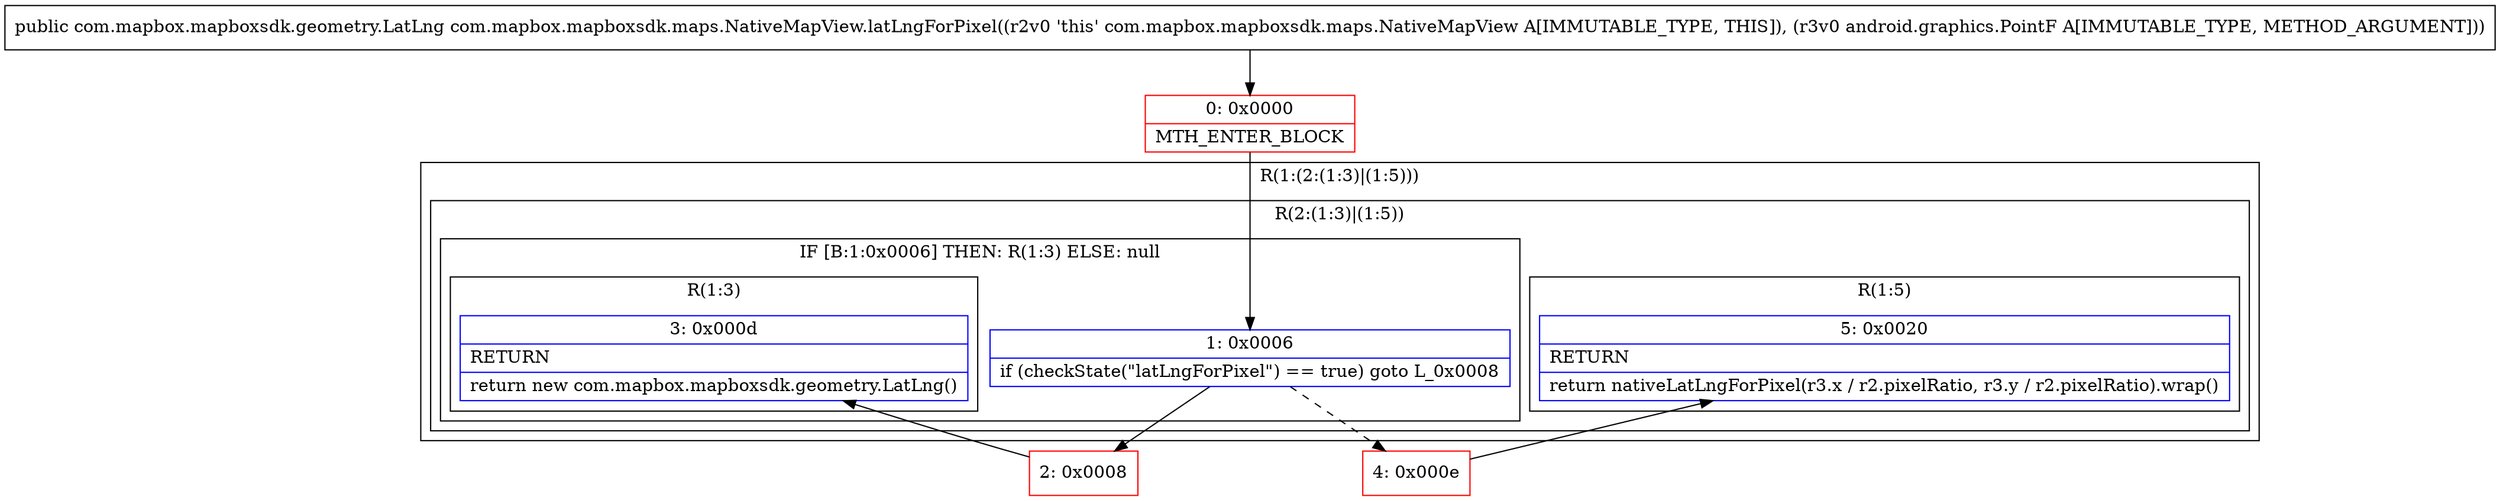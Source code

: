 digraph "CFG forcom.mapbox.mapboxsdk.maps.NativeMapView.latLngForPixel(Landroid\/graphics\/PointF;)Lcom\/mapbox\/mapboxsdk\/geometry\/LatLng;" {
subgraph cluster_Region_1769458987 {
label = "R(1:(2:(1:3)|(1:5)))";
node [shape=record,color=blue];
subgraph cluster_Region_1743594354 {
label = "R(2:(1:3)|(1:5))";
node [shape=record,color=blue];
subgraph cluster_IfRegion_1385371665 {
label = "IF [B:1:0x0006] THEN: R(1:3) ELSE: null";
node [shape=record,color=blue];
Node_1 [shape=record,label="{1\:\ 0x0006|if (checkState(\"latLngForPixel\") == true) goto L_0x0008\l}"];
subgraph cluster_Region_422388814 {
label = "R(1:3)";
node [shape=record,color=blue];
Node_3 [shape=record,label="{3\:\ 0x000d|RETURN\l|return new com.mapbox.mapboxsdk.geometry.LatLng()\l}"];
}
}
subgraph cluster_Region_1323609301 {
label = "R(1:5)";
node [shape=record,color=blue];
Node_5 [shape=record,label="{5\:\ 0x0020|RETURN\l|return nativeLatLngForPixel(r3.x \/ r2.pixelRatio, r3.y \/ r2.pixelRatio).wrap()\l}"];
}
}
}
Node_0 [shape=record,color=red,label="{0\:\ 0x0000|MTH_ENTER_BLOCK\l}"];
Node_2 [shape=record,color=red,label="{2\:\ 0x0008}"];
Node_4 [shape=record,color=red,label="{4\:\ 0x000e}"];
MethodNode[shape=record,label="{public com.mapbox.mapboxsdk.geometry.LatLng com.mapbox.mapboxsdk.maps.NativeMapView.latLngForPixel((r2v0 'this' com.mapbox.mapboxsdk.maps.NativeMapView A[IMMUTABLE_TYPE, THIS]), (r3v0 android.graphics.PointF A[IMMUTABLE_TYPE, METHOD_ARGUMENT])) }"];
MethodNode -> Node_0;
Node_1 -> Node_2;
Node_1 -> Node_4[style=dashed];
Node_0 -> Node_1;
Node_2 -> Node_3;
Node_4 -> Node_5;
}


